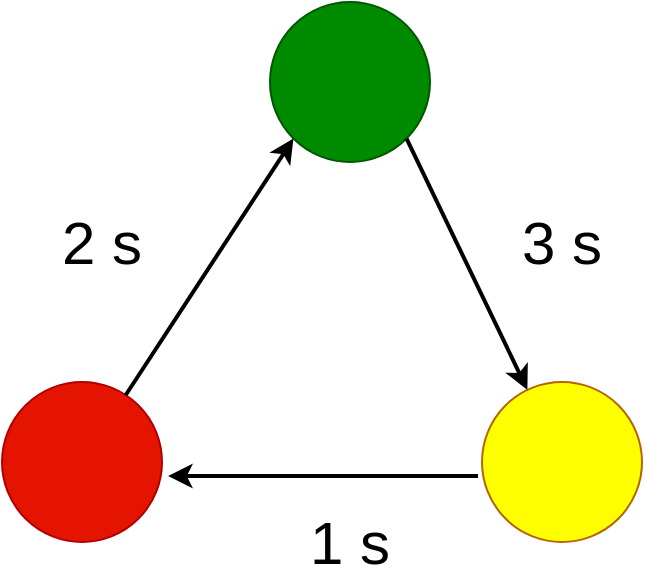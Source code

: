 <mxfile version="14.7.3" type="github">
  <diagram id="FfYfa9T0dV0FmIXSaWDp" name="Page-1">
    <mxGraphModel dx="900" dy="831" grid="1" gridSize="10" guides="1" tooltips="1" connect="1" arrows="1" fold="1" page="1" pageScale="1" pageWidth="827" pageHeight="1169" math="0" shadow="0">
      <root>
        <mxCell id="0" />
        <mxCell id="1" parent="0" />
        <mxCell id="dXU4NItfeEmKNi_qsTSw-1" value="" style="ellipse;whiteSpace=wrap;html=1;aspect=fixed;fillColor=#008a00;strokeColor=#005700;fontColor=#ffffff;" vertex="1" parent="1">
          <mxGeometry x="374" y="200" width="80" height="80" as="geometry" />
        </mxCell>
        <mxCell id="dXU4NItfeEmKNi_qsTSw-2" value="" style="ellipse;whiteSpace=wrap;html=1;aspect=fixed;strokeColor=#b46504;fillColor=#FFFF00;" vertex="1" parent="1">
          <mxGeometry x="480" y="390" width="80" height="80" as="geometry" />
        </mxCell>
        <mxCell id="dXU4NItfeEmKNi_qsTSw-3" value="" style="ellipse;whiteSpace=wrap;html=1;aspect=fixed;fillColor=#e51400;strokeColor=#B20000;fontColor=#ffffff;" vertex="1" parent="1">
          <mxGeometry x="240" y="390" width="80" height="80" as="geometry" />
        </mxCell>
        <mxCell id="dXU4NItfeEmKNi_qsTSw-6" value="" style="endArrow=classic;html=1;exitX=1;exitY=1;exitDx=0;exitDy=0;strokeWidth=2;" edge="1" parent="1" source="dXU4NItfeEmKNi_qsTSw-1" target="dXU4NItfeEmKNi_qsTSw-2">
          <mxGeometry width="50" height="50" relative="1" as="geometry">
            <mxPoint x="390" y="450" as="sourcePoint" />
            <mxPoint x="440" y="400" as="targetPoint" />
          </mxGeometry>
        </mxCell>
        <mxCell id="dXU4NItfeEmKNi_qsTSw-7" value="3 s" style="text;html=1;strokeColor=none;fillColor=none;align=center;verticalAlign=middle;whiteSpace=wrap;rounded=0;fontSize=30;" vertex="1" parent="1">
          <mxGeometry x="495" y="310" width="50" height="20" as="geometry" />
        </mxCell>
        <mxCell id="dXU4NItfeEmKNi_qsTSw-8" value="" style="endArrow=classic;html=1;exitX=-0.025;exitY=0.588;exitDx=0;exitDy=0;exitPerimeter=0;entryX=1.038;entryY=0.588;entryDx=0;entryDy=0;entryPerimeter=0;strokeWidth=2;" edge="1" parent="1" source="dXU4NItfeEmKNi_qsTSw-2" target="dXU4NItfeEmKNi_qsTSw-3">
          <mxGeometry width="50" height="50" relative="1" as="geometry">
            <mxPoint x="390" y="450" as="sourcePoint" />
            <mxPoint x="440" y="400" as="targetPoint" />
          </mxGeometry>
        </mxCell>
        <mxCell id="dXU4NItfeEmKNi_qsTSw-9" value="1 s" style="text;html=1;strokeColor=none;fillColor=none;align=center;verticalAlign=middle;whiteSpace=wrap;rounded=0;strokeWidth=4;fontSize=30;" vertex="1" parent="1">
          <mxGeometry x="384" y="460" width="60" height="20" as="geometry" />
        </mxCell>
        <mxCell id="dXU4NItfeEmKNi_qsTSw-10" value="2 s" style="text;html=1;strokeColor=none;fillColor=none;align=center;verticalAlign=middle;whiteSpace=wrap;rounded=0;fontSize=30;fontStyle=0" vertex="1" parent="1">
          <mxGeometry x="260" y="310" width="60" height="20" as="geometry" />
        </mxCell>
        <mxCell id="dXU4NItfeEmKNi_qsTSw-11" value="" style="endArrow=classic;html=1;entryX=0;entryY=1;entryDx=0;entryDy=0;strokeWidth=2;" edge="1" parent="1" source="dXU4NItfeEmKNi_qsTSw-3" target="dXU4NItfeEmKNi_qsTSw-1">
          <mxGeometry width="50" height="50" relative="1" as="geometry">
            <mxPoint x="390" y="450" as="sourcePoint" />
            <mxPoint x="440" y="400" as="targetPoint" />
          </mxGeometry>
        </mxCell>
      </root>
    </mxGraphModel>
  </diagram>
</mxfile>
